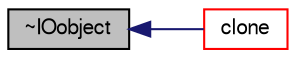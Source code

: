 digraph "~IOobject"
{
  bgcolor="transparent";
  edge [fontname="FreeSans",fontsize="10",labelfontname="FreeSans",labelfontsize="10"];
  node [fontname="FreeSans",fontsize="10",shape=record];
  rankdir="LR";
  Node2119 [label="~IOobject",height=0.2,width=0.4,color="black", fillcolor="grey75", style="filled", fontcolor="black"];
  Node2119 -> Node2120 [dir="back",color="midnightblue",fontsize="10",style="solid",fontname="FreeSans"];
  Node2120 [label="clone",height=0.2,width=0.4,color="red",URL="$a26142.html#a2586aa9ac4b54cdfc2bb9ed7780d4602",tooltip="Clone. "];
}
